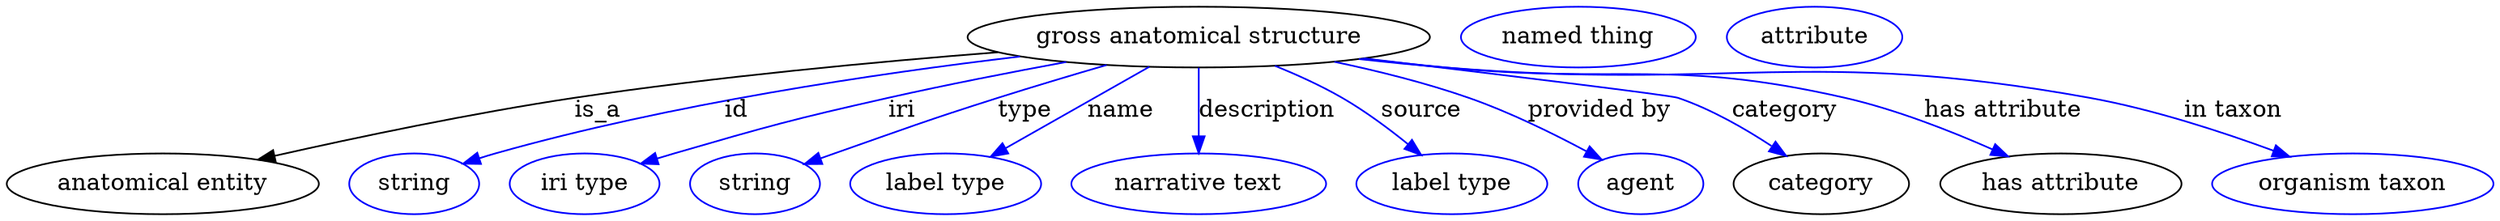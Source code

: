 digraph {
	graph [bb="0,0,1472.5,123"];
	node [label="\N"];
	"gross anatomical structure"	 [height=0.5,
		label="gross anatomical structure",
		pos="706.29,105",
		width=3.8094];
	"anatomical entity"	 [height=0.5,
		pos="92.292,18",
		width=2.5637];
	"gross anatomical structure" -> "anatomical entity"	 [label=is_a,
		lp="350.29,61.5",
		pos="e,150.64,32.065 585.07,96.558 512.63,90.68 418.91,81.616 336.29,69 276.46,59.864 209.17,45.487 160.44,34.324"];
	id	 [color=blue,
		height=0.5,
		label=string,
		pos="241.29,18",
		width=1.0652];
	"gross anatomical structure" -> id	 [color=blue,
		label=id,
		lp="432.29,61.5",
		pos="e,270.51,29.738 596.24,94.149 511.21,84.01 391.23,65.857 289.29,36 286.31,35.128 283.26,34.159 280.19,33.136",
		style=solid];
	iri	 [color=blue,
		height=0.5,
		label="iri type",
		pos="342.29,18",
		width=1.2277];
	"gross anatomical structure" -> iri	 [color=blue,
		label=iri,
		lp="530.29,61.5",
		pos="e,376.18,29.672 625.91,90.409 593.61,84.251 556.09,76.723 522.29,69 465.86,56.103 451.78,52.495 396.29,36 392.92,34.998 389.45,33.927 \
385.96,32.825",
		style=solid];
	type	 [color=blue,
		height=0.5,
		label=string,
		pos="443.29,18",
		width=1.0652];
	"gross anatomical structure" -> type	 [color=blue,
		label=type,
		lp="603.29,61.5",
		pos="e,472.81,29.501 650.47,88.543 630.5,82.539 607.84,75.602 587.29,69 543.94,55.072 533.12,51.479 490.29,36 487.72,35.071 485.08,34.101 \
482.42,33.113",
		style=solid];
	name	 [color=blue,
		height=0.5,
		label="label type",
		pos="556.29,18",
		width=1.5707];
	"gross anatomical structure" -> name	 [color=blue,
		label=name,
		lp="660.29,61.5",
		pos="e,583.58,33.824 675.94,87.394 651.74,73.359 617.79,53.67 592.24,38.847",
		style=solid];
	description	 [color=blue,
		height=0.5,
		label="narrative text",
		pos="706.29,18",
		width=2.0943];
	"gross anatomical structure" -> description	 [color=blue,
		label=description,
		lp="747.29,61.5",
		pos="e,706.29,36.003 706.29,86.974 706.29,75.192 706.29,59.561 706.29,46.158",
		style=solid];
	source	 [color=blue,
		height=0.5,
		label="label type",
		pos="856.29,18",
		width=1.5707];
	"gross anatomical structure" -> source	 [color=blue,
		label=source,
		lp="837.79,61.5",
		pos="e,837.7,35.099 753.4,88.028 766.36,82.631 780.18,76.175 792.29,69 805.47,61.194 818.91,50.916 830.04,41.633",
		style=solid];
	"provided by"	 [color=blue,
		height=0.5,
		label=agent,
		pos="968.29,18",
		width=1.0291];
	"gross anatomical structure" -> "provided by"	 [color=blue,
		label="provided by",
		lp="943.79,61.5",
		pos="e,944.29,32.089 788.36,90.527 813.72,84.998 841.48,77.845 866.29,69 890.28,60.448 915.91,47.614 935.48,36.961",
		style=solid];
	category	 [height=0.5,
		pos="1075.3,18",
		width=1.4443];
	"gross anatomical structure" -> category	 [color=blue,
		label=category,
		lp="1055.3,61.5",
		pos="e,1053.5,34.577 806.13,92.584 887.04,82.484 988.05,69.777 990.29,69 1009.6,62.318 1029.3,50.867 1044.8,40.507",
		style=solid];
	"has attribute"	 [height=0.5,
		pos="1216.3,18",
		width=1.9859];
	"gross anatomical structure" -> "has attribute"	 [color=blue,
		label="has attribute",
		lp="1184.3,61.5",
		pos="e,1184.6,34.179 804,92.304 820.12,90.396 836.66,88.551 852.29,87 958.29,76.48 987.61,93.417 1091.3,69 1120.4,62.146 1151.5,49.459 \
1175.4,38.455",
		style=solid];
	"in taxon"	 [color=blue,
		height=0.5,
		label="organism taxon",
		pos="1389.3,18",
		width=2.3109];
	"gross anatomical structure" -> "in taxon"	 [color=blue,
		label="in taxon",
		lp="1320.3,61.5",
		pos="e,1350.8,34.003 802.39,92.103 819.01,90.174 836.13,88.374 852.29,87 1022.1,72.564 1067.7,100.08 1235.3,69 1271.8,62.234 1311.5,48.925 \
1341.5,37.6",
		style=solid];
	"named thing_category"	 [color=blue,
		height=0.5,
		label="named thing",
		pos="931.29,105",
		width=1.9318];
	"organismal entity_has attribute"	 [color=blue,
		height=0.5,
		label=attribute,
		pos="1071.3,105",
		width=1.4443];
}
